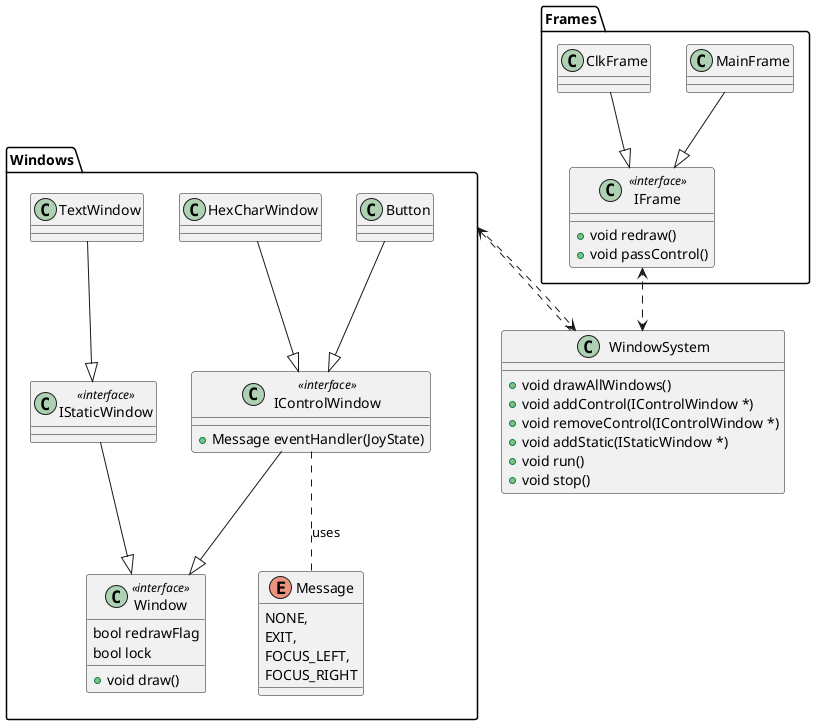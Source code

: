 @startuml

package Windows {
    class Window <<interface>> {
        + void draw()
        bool redrawFlag
        bool lock
    }

    class IStaticWindow <<interface>> {
    }

    IStaticWindow --|> Window
    IControlWindow --|> Window

    class IControlWindow <<interface>> {
        + Message eventHandler(JoyState)
    }

    IControlWindow .. Message : uses

    class Button {

    }

    Button --|> IControlWindow
    HexCharWindow --|> IControlWindow

    class TextWindow {

    }

    TextWindow --|> IStaticWindow

    enum Message {
        NONE,
        EXIT,
        FOCUS_LEFT,
        FOCUS_RIGHT
    }
}

package Frames {
    class IFrame <<interface>> {
        + void redraw()
        + void passControl()
    }

    class MainFrame {

    }

    class ClkFrame {

    }

    MainFrame --|> IFrame
    ClkFrame --|> IFrame
}

IFrame ..> WindowSystem
WindowSystem ..> IFrame 

WindowSystem ..> Windows
Windows ..> WindowSystem

class WindowSystem {
    + void drawAllWindows()
    + void addControl(IControlWindow *)
    + void removeControl(IControlWindow *)
    + void addStatic(IStaticWindow *)
    + void run()
    + void stop()
}

@enduml